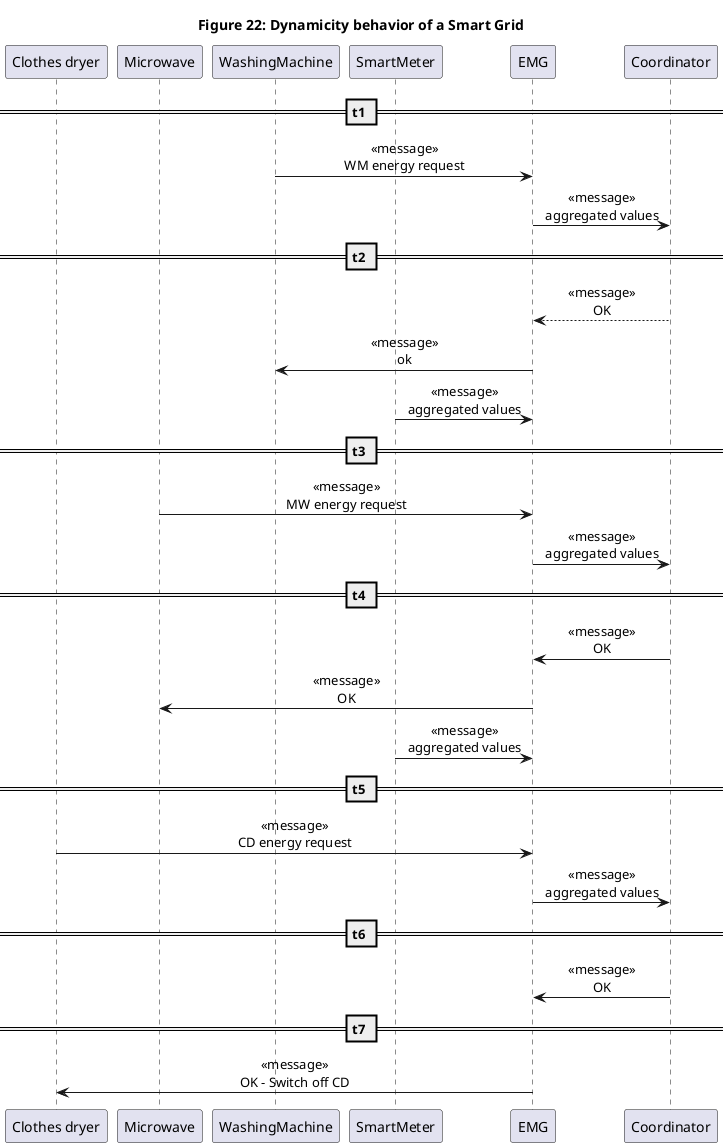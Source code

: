 @startuml
	title Figure 22: Dynamicity behavior of a Smart Grid
	skinparam sequenceMessageAlign center
	
	participant "Clothes dryer" as CD
	participant "Microwave" as MW
	participant "WashingMachine" as WM
	participant "SmartMeter" as SM
	participant "EMG" as EMG
	participant "Coordinator" as Coord
	
	== t1 ==
	WM -> EMG : <<message>>\nWM energy request
	EMG -> Coord : <<message>>\naggregated values
	== t2 ==
	Coord --> EMG: <<message>>\nOK
	EMG -> WM : <<message>>\nok
	SM -> EMG: <<message>>\naggregated values
	
	== t3 ==
	MW -> EMG : <<message>>\nMW energy request
	EMG -> Coord : <<message>>\naggregated values
	
	== t4 ==
	Coord -> EMG: <<message>>\nOK
	EMG -> MW: <<message>>\nOK
	SM -> EMG: <<message>>\naggregated values
	
	== t5 ==
	CD -> EMG : <<message>>\nCD energy request
	EMG -> Coord : <<message>>\naggregated values
	
	== t6 ==
	Coord -> EMG : <<message>>\nOK
	
	== t7 ==
	EMG -> CD: <<message>>\nOK - Switch off CD
	' return interaction complete

@enduml

